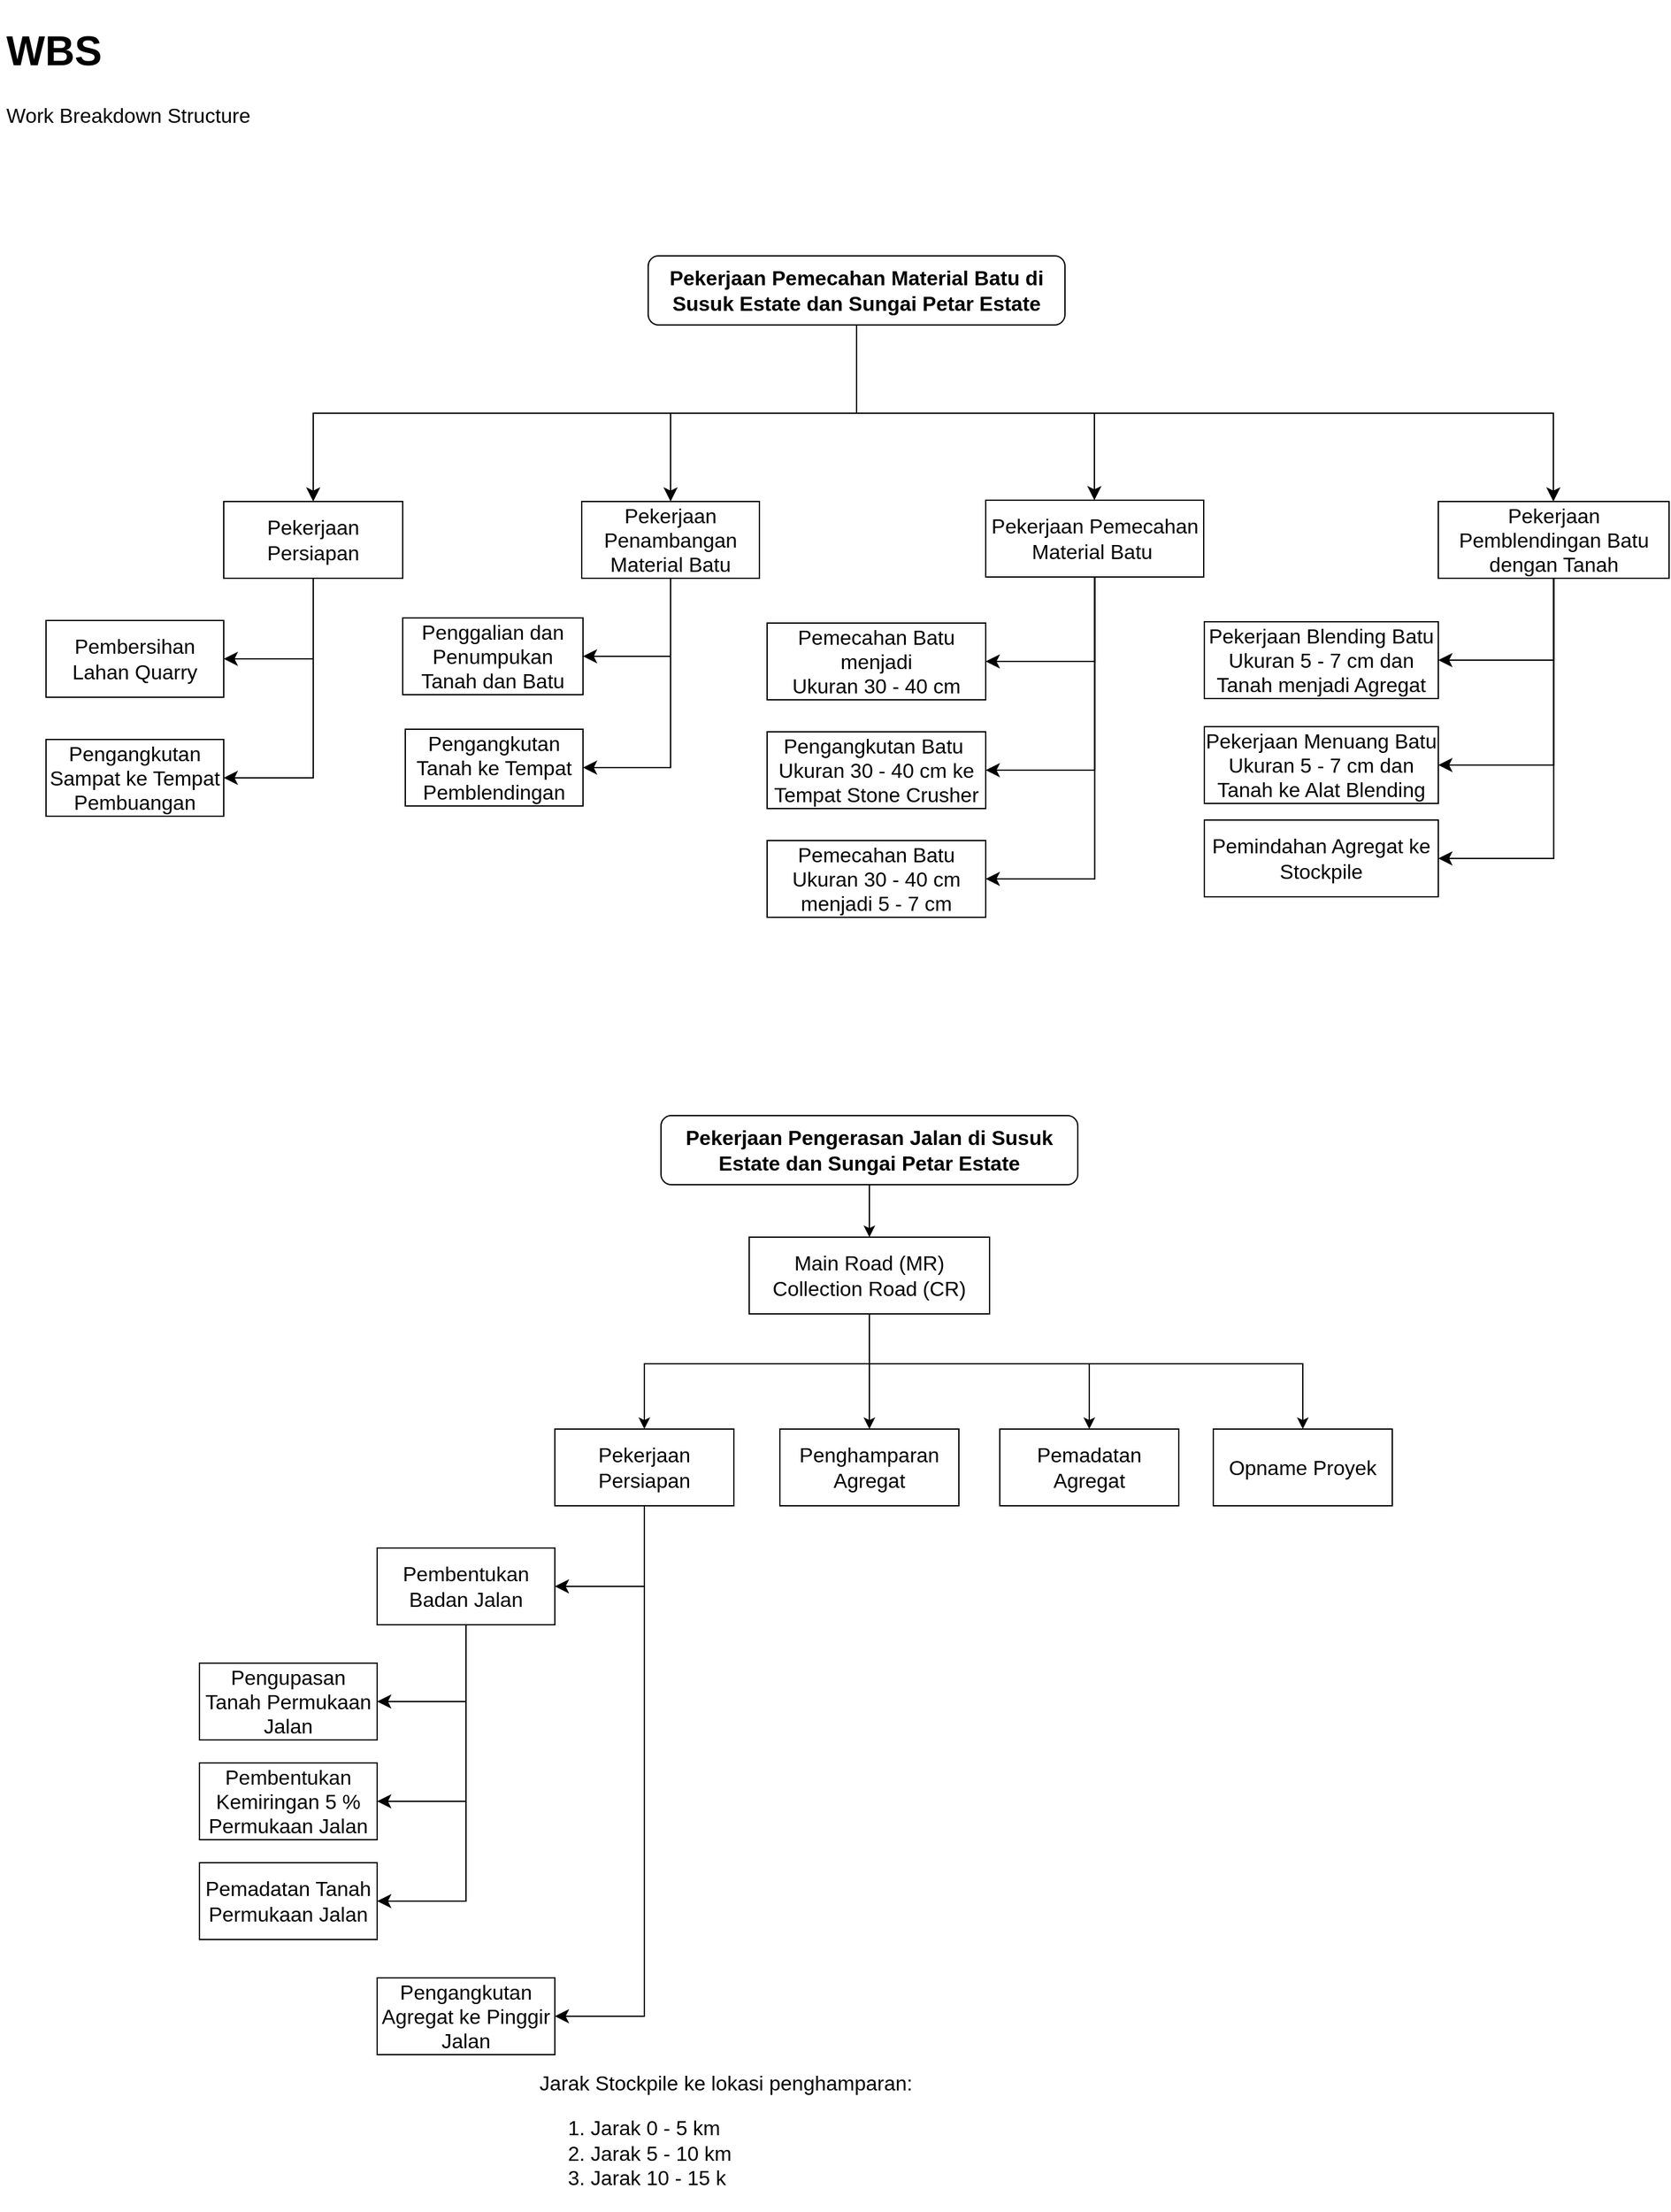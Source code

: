 <mxfile version="22.1.8" type="github">
  <diagram name="Halaman-1" id="wRBTEd7lniKcdnhh70Hd">
    <mxGraphModel dx="2698" dy="1391" grid="0" gridSize="10" guides="1" tooltips="1" connect="1" arrows="1" fold="1" page="0" pageScale="1" pageWidth="827" pageHeight="1169" math="0" shadow="0">
      <root>
        <mxCell id="0" />
        <mxCell id="1" parent="0" />
        <mxCell id="bTMUhpa-gcWHCfG6rpUr-60" style="edgeStyle=orthogonalEdgeStyle;shape=connector;rounded=0;orthogonalLoop=1;jettySize=auto;html=1;entryX=0.5;entryY=0;entryDx=0;entryDy=0;labelBackgroundColor=default;strokeColor=default;align=center;verticalAlign=middle;fontFamily=Helvetica;fontSize=12;fontColor=default;endArrow=classic;startSize=8;endSize=8;" parent="1" source="bTMUhpa-gcWHCfG6rpUr-1" target="bTMUhpa-gcWHCfG6rpUr-3" edge="1">
          <mxGeometry relative="1" as="geometry">
            <Array as="points">
              <mxPoint x="383" y="241" />
              <mxPoint x="-42" y="241" />
            </Array>
          </mxGeometry>
        </mxCell>
        <mxCell id="bTMUhpa-gcWHCfG6rpUr-61" style="edgeStyle=orthogonalEdgeStyle;shape=connector;rounded=0;orthogonalLoop=1;jettySize=auto;html=1;labelBackgroundColor=default;strokeColor=default;align=center;verticalAlign=middle;fontFamily=Helvetica;fontSize=12;fontColor=default;endArrow=classic;startSize=8;endSize=8;" parent="1" source="bTMUhpa-gcWHCfG6rpUr-1" target="bTMUhpa-gcWHCfG6rpUr-4" edge="1">
          <mxGeometry relative="1" as="geometry" />
        </mxCell>
        <mxCell id="bTMUhpa-gcWHCfG6rpUr-62" style="edgeStyle=orthogonalEdgeStyle;shape=connector;rounded=0;orthogonalLoop=1;jettySize=auto;html=1;labelBackgroundColor=default;strokeColor=default;align=center;verticalAlign=middle;fontFamily=Helvetica;fontSize=12;fontColor=default;endArrow=classic;startSize=8;endSize=8;" parent="1" source="bTMUhpa-gcWHCfG6rpUr-1" target="bTMUhpa-gcWHCfG6rpUr-5" edge="1">
          <mxGeometry relative="1" as="geometry">
            <Array as="points">
              <mxPoint x="383" y="241" />
              <mxPoint x="569" y="241" />
            </Array>
          </mxGeometry>
        </mxCell>
        <mxCell id="bTMUhpa-gcWHCfG6rpUr-63" style="edgeStyle=orthogonalEdgeStyle;shape=connector;rounded=0;orthogonalLoop=1;jettySize=auto;html=1;labelBackgroundColor=default;strokeColor=default;align=center;verticalAlign=middle;fontFamily=Helvetica;fontSize=12;fontColor=default;endArrow=classic;startSize=8;endSize=8;" parent="1" source="bTMUhpa-gcWHCfG6rpUr-1" target="bTMUhpa-gcWHCfG6rpUr-7" edge="1">
          <mxGeometry relative="1" as="geometry">
            <Array as="points">
              <mxPoint x="383" y="241" />
              <mxPoint x="928" y="241" />
            </Array>
          </mxGeometry>
        </mxCell>
        <mxCell id="bTMUhpa-gcWHCfG6rpUr-1" value="&lt;b&gt;Pekerjaan Pemecahan Material Batu di Susuk Estate dan Sungai Petar Estate&lt;/b&gt;" style="rounded=1;whiteSpace=wrap;html=1;fontSize=16;labelBackgroundColor=none;" parent="1" vertex="1">
          <mxGeometry x="220" y="118" width="326" height="54" as="geometry" />
        </mxCell>
        <mxCell id="bTMUhpa-gcWHCfG6rpUr-2" value="&lt;h1&gt;WBS&lt;/h1&gt;&lt;p&gt;Work Breakdown Structure&lt;/p&gt;" style="text;html=1;strokeColor=none;fillColor=none;spacing=5;spacingTop=-20;whiteSpace=wrap;overflow=hidden;rounded=0;fontSize=16;labelBackgroundColor=none;" parent="1" vertex="1">
          <mxGeometry x="-287" y="-72" width="299" height="105" as="geometry" />
        </mxCell>
        <mxCell id="bTMUhpa-gcWHCfG6rpUr-56" value="" style="group" parent="1" vertex="1" connectable="0">
          <mxGeometry x="-251" y="310" width="279" height="246" as="geometry" />
        </mxCell>
        <mxCell id="bTMUhpa-gcWHCfG6rpUr-3" value="Pekerjaan Persiapan" style="rounded=0;whiteSpace=wrap;html=1;fontSize=16;labelBackgroundColor=none;" parent="bTMUhpa-gcWHCfG6rpUr-56" vertex="1">
          <mxGeometry x="139" width="140" height="60" as="geometry" />
        </mxCell>
        <mxCell id="bTMUhpa-gcWHCfG6rpUr-8" value="Pembersihan Lahan Quarry" style="rounded=0;whiteSpace=wrap;html=1;fontSize=16;labelBackgroundColor=none;" parent="bTMUhpa-gcWHCfG6rpUr-56" vertex="1">
          <mxGeometry y="93" width="139" height="60" as="geometry" />
        </mxCell>
        <mxCell id="bTMUhpa-gcWHCfG6rpUr-38" style="edgeStyle=orthogonalEdgeStyle;shape=connector;rounded=0;orthogonalLoop=1;jettySize=auto;html=1;entryX=1;entryY=0.5;entryDx=0;entryDy=0;labelBackgroundColor=default;strokeColor=default;align=center;verticalAlign=middle;fontFamily=Helvetica;fontSize=12;fontColor=default;endArrow=classic;startSize=8;endSize=8;" parent="bTMUhpa-gcWHCfG6rpUr-56" source="bTMUhpa-gcWHCfG6rpUr-3" target="bTMUhpa-gcWHCfG6rpUr-8" edge="1">
          <mxGeometry relative="1" as="geometry" />
        </mxCell>
        <mxCell id="bTMUhpa-gcWHCfG6rpUr-9" value="Pengangkutan Sampat ke Tempat Pembuangan" style="rounded=0;whiteSpace=wrap;html=1;fontSize=16;labelBackgroundColor=none;" parent="bTMUhpa-gcWHCfG6rpUr-56" vertex="1">
          <mxGeometry y="186" width="139" height="60" as="geometry" />
        </mxCell>
        <mxCell id="bTMUhpa-gcWHCfG6rpUr-39" style="edgeStyle=orthogonalEdgeStyle;shape=connector;rounded=0;orthogonalLoop=1;jettySize=auto;html=1;entryX=1;entryY=0.5;entryDx=0;entryDy=0;labelBackgroundColor=default;strokeColor=default;align=center;verticalAlign=middle;fontFamily=Helvetica;fontSize=12;fontColor=default;endArrow=classic;startSize=8;endSize=8;" parent="bTMUhpa-gcWHCfG6rpUr-56" source="bTMUhpa-gcWHCfG6rpUr-3" target="bTMUhpa-gcWHCfG6rpUr-9" edge="1">
          <mxGeometry relative="1" as="geometry" />
        </mxCell>
        <mxCell id="bTMUhpa-gcWHCfG6rpUr-57" value="" style="group" parent="1" vertex="1" connectable="0">
          <mxGeometry x="28" y="310" width="509" height="238" as="geometry" />
        </mxCell>
        <mxCell id="bTMUhpa-gcWHCfG6rpUr-4" value="Pekerjaan Penambangan Material Batu" style="rounded=0;whiteSpace=wrap;html=1;fontSize=16;labelBackgroundColor=none;" parent="bTMUhpa-gcWHCfG6rpUr-57" vertex="1">
          <mxGeometry x="140" width="139" height="60" as="geometry" />
        </mxCell>
        <mxCell id="bTMUhpa-gcWHCfG6rpUr-10" value="Penggalian dan Penumpukan Tanah dan Batu" style="rounded=0;whiteSpace=wrap;html=1;fontSize=16;labelBackgroundColor=none;" parent="bTMUhpa-gcWHCfG6rpUr-57" vertex="1">
          <mxGeometry y="91" width="141" height="60" as="geometry" />
        </mxCell>
        <mxCell id="bTMUhpa-gcWHCfG6rpUr-41" style="edgeStyle=orthogonalEdgeStyle;shape=connector;rounded=0;orthogonalLoop=1;jettySize=auto;html=1;entryX=1;entryY=0.5;entryDx=0;entryDy=0;labelBackgroundColor=default;strokeColor=default;align=center;verticalAlign=middle;fontFamily=Helvetica;fontSize=12;fontColor=default;endArrow=classic;startSize=8;endSize=8;" parent="bTMUhpa-gcWHCfG6rpUr-57" source="bTMUhpa-gcWHCfG6rpUr-4" target="bTMUhpa-gcWHCfG6rpUr-10" edge="1">
          <mxGeometry relative="1" as="geometry" />
        </mxCell>
        <mxCell id="bTMUhpa-gcWHCfG6rpUr-11" value="Pengangkutan Tanah ke Tempat Pemblendingan" style="rounded=0;whiteSpace=wrap;html=1;fontSize=16;labelBackgroundColor=none;" parent="bTMUhpa-gcWHCfG6rpUr-57" vertex="1">
          <mxGeometry x="2" y="178" width="139" height="60" as="geometry" />
        </mxCell>
        <mxCell id="bTMUhpa-gcWHCfG6rpUr-40" style="edgeStyle=orthogonalEdgeStyle;shape=connector;rounded=0;orthogonalLoop=1;jettySize=auto;html=1;entryX=1;entryY=0.5;entryDx=0;entryDy=0;labelBackgroundColor=default;strokeColor=default;align=center;verticalAlign=middle;fontFamily=Helvetica;fontSize=12;fontColor=default;endArrow=classic;startSize=8;endSize=8;" parent="bTMUhpa-gcWHCfG6rpUr-57" source="bTMUhpa-gcWHCfG6rpUr-4" target="bTMUhpa-gcWHCfG6rpUr-11" edge="1">
          <mxGeometry relative="1" as="geometry" />
        </mxCell>
        <mxCell id="bTMUhpa-gcWHCfG6rpUr-58" value="" style="group" parent="1" vertex="1" connectable="0">
          <mxGeometry x="313" y="309" width="341.5" height="326" as="geometry" />
        </mxCell>
        <mxCell id="bTMUhpa-gcWHCfG6rpUr-5" value="Pekerjaan Pemecahan Material Batu&amp;nbsp;" style="rounded=0;whiteSpace=wrap;html=1;fontSize=16;labelBackgroundColor=none;" parent="bTMUhpa-gcWHCfG6rpUr-58" vertex="1">
          <mxGeometry x="171" width="170.5" height="60" as="geometry" />
        </mxCell>
        <mxCell id="bTMUhpa-gcWHCfG6rpUr-12" value="Pemecahan Batu menjadi &lt;br&gt;Ukuran 30 - 40 cm" style="rounded=0;whiteSpace=wrap;html=1;fontSize=16;labelBackgroundColor=none;" parent="bTMUhpa-gcWHCfG6rpUr-58" vertex="1">
          <mxGeometry y="96" width="171" height="60" as="geometry" />
        </mxCell>
        <mxCell id="bTMUhpa-gcWHCfG6rpUr-43" style="edgeStyle=orthogonalEdgeStyle;shape=connector;rounded=0;orthogonalLoop=1;jettySize=auto;html=1;entryX=1;entryY=0.5;entryDx=0;entryDy=0;labelBackgroundColor=default;strokeColor=default;align=center;verticalAlign=middle;fontFamily=Helvetica;fontSize=12;fontColor=default;endArrow=classic;startSize=8;endSize=8;exitX=0.5;exitY=1;exitDx=0;exitDy=0;" parent="bTMUhpa-gcWHCfG6rpUr-58" source="bTMUhpa-gcWHCfG6rpUr-5" target="bTMUhpa-gcWHCfG6rpUr-12" edge="1">
          <mxGeometry relative="1" as="geometry">
            <Array as="points">
              <mxPoint x="255.75" y="126" />
            </Array>
          </mxGeometry>
        </mxCell>
        <mxCell id="bTMUhpa-gcWHCfG6rpUr-13" value="Pengangkutan Batu&amp;nbsp; Ukuran 30 - 40 cm ke Tempat Stone Crusher" style="rounded=0;whiteSpace=wrap;html=1;fontSize=16;labelBackgroundColor=none;" parent="bTMUhpa-gcWHCfG6rpUr-58" vertex="1">
          <mxGeometry y="181" width="171" height="60" as="geometry" />
        </mxCell>
        <mxCell id="bTMUhpa-gcWHCfG6rpUr-42" style="edgeStyle=orthogonalEdgeStyle;shape=connector;rounded=0;orthogonalLoop=1;jettySize=auto;html=1;entryX=1;entryY=0.5;entryDx=0;entryDy=0;labelBackgroundColor=default;strokeColor=default;align=center;verticalAlign=middle;fontFamily=Helvetica;fontSize=12;fontColor=default;endArrow=classic;startSize=8;endSize=8;" parent="bTMUhpa-gcWHCfG6rpUr-58" source="bTMUhpa-gcWHCfG6rpUr-5" target="bTMUhpa-gcWHCfG6rpUr-13" edge="1">
          <mxGeometry relative="1" as="geometry">
            <Array as="points">
              <mxPoint x="256.75" y="211" />
            </Array>
          </mxGeometry>
        </mxCell>
        <mxCell id="bTMUhpa-gcWHCfG6rpUr-14" value="Pemecahan Batu Ukuran 30 - 40 cm menjadi 5 - 7 cm" style="rounded=0;whiteSpace=wrap;html=1;fontSize=16;labelBackgroundColor=none;" parent="bTMUhpa-gcWHCfG6rpUr-58" vertex="1">
          <mxGeometry y="266" width="171" height="60" as="geometry" />
        </mxCell>
        <mxCell id="bTMUhpa-gcWHCfG6rpUr-44" style="edgeStyle=orthogonalEdgeStyle;shape=connector;rounded=0;orthogonalLoop=1;jettySize=auto;html=1;entryX=1;entryY=0.5;entryDx=0;entryDy=0;labelBackgroundColor=default;strokeColor=default;align=center;verticalAlign=middle;fontFamily=Helvetica;fontSize=12;fontColor=default;endArrow=classic;startSize=8;endSize=8;" parent="bTMUhpa-gcWHCfG6rpUr-58" source="bTMUhpa-gcWHCfG6rpUr-5" target="bTMUhpa-gcWHCfG6rpUr-14" edge="1">
          <mxGeometry relative="1" as="geometry">
            <Array as="points">
              <mxPoint x="256.75" y="296" />
            </Array>
          </mxGeometry>
        </mxCell>
        <mxCell id="bTMUhpa-gcWHCfG6rpUr-59" value="" style="group" parent="1" vertex="1" connectable="0">
          <mxGeometry x="655" y="310" width="363.5" height="309" as="geometry" />
        </mxCell>
        <mxCell id="bTMUhpa-gcWHCfG6rpUr-7" value="Pekerjaan Pemblendingan Batu dengan Tanah" style="rounded=0;whiteSpace=wrap;html=1;fontSize=16;labelBackgroundColor=none;" parent="bTMUhpa-gcWHCfG6rpUr-59" vertex="1">
          <mxGeometry x="183" width="180.5" height="60" as="geometry" />
        </mxCell>
        <mxCell id="bTMUhpa-gcWHCfG6rpUr-15" value="Pekerjaan Menuang Batu Ukuran 5 - 7 cm dan Tanah ke Alat Blending" style="rounded=0;whiteSpace=wrap;html=1;fontSize=16;labelBackgroundColor=none;" parent="bTMUhpa-gcWHCfG6rpUr-59" vertex="1">
          <mxGeometry y="176" width="183" height="60" as="geometry" />
        </mxCell>
        <mxCell id="bTMUhpa-gcWHCfG6rpUr-53" style="edgeStyle=orthogonalEdgeStyle;shape=connector;rounded=0;orthogonalLoop=1;jettySize=auto;html=1;entryX=1;entryY=0.5;entryDx=0;entryDy=0;labelBackgroundColor=default;strokeColor=default;align=center;verticalAlign=middle;fontFamily=Helvetica;fontSize=12;fontColor=default;endArrow=classic;startSize=8;endSize=8;" parent="bTMUhpa-gcWHCfG6rpUr-59" source="bTMUhpa-gcWHCfG6rpUr-7" target="bTMUhpa-gcWHCfG6rpUr-15" edge="1">
          <mxGeometry relative="1" as="geometry">
            <Array as="points">
              <mxPoint x="273" y="206" />
            </Array>
          </mxGeometry>
        </mxCell>
        <mxCell id="bTMUhpa-gcWHCfG6rpUr-16" value="Pekerjaan Blending Batu Ukuran 5 - 7 cm dan Tanah menjadi Agregat" style="rounded=0;whiteSpace=wrap;html=1;fontSize=16;labelBackgroundColor=none;" parent="bTMUhpa-gcWHCfG6rpUr-59" vertex="1">
          <mxGeometry y="94" width="183" height="60" as="geometry" />
        </mxCell>
        <mxCell id="bTMUhpa-gcWHCfG6rpUr-52" style="edgeStyle=orthogonalEdgeStyle;shape=connector;rounded=0;orthogonalLoop=1;jettySize=auto;html=1;entryX=1;entryY=0.5;entryDx=0;entryDy=0;labelBackgroundColor=default;strokeColor=default;align=center;verticalAlign=middle;fontFamily=Helvetica;fontSize=12;fontColor=default;endArrow=classic;startSize=8;endSize=8;exitX=0.5;exitY=1;exitDx=0;exitDy=0;" parent="bTMUhpa-gcWHCfG6rpUr-59" source="bTMUhpa-gcWHCfG6rpUr-7" target="bTMUhpa-gcWHCfG6rpUr-16" edge="1">
          <mxGeometry relative="1" as="geometry" />
        </mxCell>
        <mxCell id="bTMUhpa-gcWHCfG6rpUr-17" value="Pemindahan Agregat ke Stockpile" style="rounded=0;whiteSpace=wrap;html=1;fontSize=16;labelBackgroundColor=none;" parent="bTMUhpa-gcWHCfG6rpUr-59" vertex="1">
          <mxGeometry y="249" width="183" height="60" as="geometry" />
        </mxCell>
        <mxCell id="bTMUhpa-gcWHCfG6rpUr-55" style="edgeStyle=orthogonalEdgeStyle;shape=connector;rounded=0;orthogonalLoop=1;jettySize=auto;html=1;entryX=1;entryY=0.5;entryDx=0;entryDy=0;labelBackgroundColor=default;strokeColor=default;align=center;verticalAlign=middle;fontFamily=Helvetica;fontSize=12;fontColor=default;endArrow=classic;startSize=8;endSize=8;" parent="bTMUhpa-gcWHCfG6rpUr-59" source="bTMUhpa-gcWHCfG6rpUr-7" target="bTMUhpa-gcWHCfG6rpUr-17" edge="1">
          <mxGeometry relative="1" as="geometry">
            <Array as="points">
              <mxPoint x="273" y="279" />
            </Array>
          </mxGeometry>
        </mxCell>
        <mxCell id="neBbDCDWTIxOI-QCU2kK-6" style="edgeStyle=orthogonalEdgeStyle;rounded=0;orthogonalLoop=1;jettySize=auto;html=1;" edge="1" parent="1" source="bTMUhpa-gcWHCfG6rpUr-64" target="neBbDCDWTIxOI-QCU2kK-5">
          <mxGeometry relative="1" as="geometry" />
        </mxCell>
        <mxCell id="bTMUhpa-gcWHCfG6rpUr-64" value="&lt;b&gt;Pekerjaan Pengerasan Jalan di Susuk Estate dan Sungai Petar Estate&lt;br&gt;&lt;/b&gt;" style="rounded=1;whiteSpace=wrap;html=1;fontSize=16;labelBackgroundColor=none;" parent="1" vertex="1">
          <mxGeometry x="230" y="790" width="326" height="54" as="geometry" />
        </mxCell>
        <mxCell id="bTMUhpa-gcWHCfG6rpUr-82" value="" style="group" parent="1" vertex="1" connectable="0">
          <mxGeometry x="-131" y="1035" width="608" height="611" as="geometry" />
        </mxCell>
        <mxCell id="bTMUhpa-gcWHCfG6rpUr-66" value="Pekerjaan Persiapan" style="rounded=0;whiteSpace=wrap;html=1;fontSize=16;labelBackgroundColor=none;" parent="bTMUhpa-gcWHCfG6rpUr-82" vertex="1">
          <mxGeometry x="278" width="140" height="60" as="geometry" />
        </mxCell>
        <mxCell id="bTMUhpa-gcWHCfG6rpUr-67" value="Pembentukan Badan Jalan" style="rounded=0;whiteSpace=wrap;html=1;fontSize=16;labelBackgroundColor=none;" parent="bTMUhpa-gcWHCfG6rpUr-82" vertex="1">
          <mxGeometry x="139" y="93" width="139" height="60" as="geometry" />
        </mxCell>
        <mxCell id="bTMUhpa-gcWHCfG6rpUr-68" style="edgeStyle=orthogonalEdgeStyle;shape=connector;rounded=0;orthogonalLoop=1;jettySize=auto;html=1;entryX=1;entryY=0.5;entryDx=0;entryDy=0;labelBackgroundColor=default;strokeColor=default;align=center;verticalAlign=middle;fontFamily=Helvetica;fontSize=12;fontColor=default;endArrow=classic;startSize=8;endSize=8;" parent="bTMUhpa-gcWHCfG6rpUr-82" source="bTMUhpa-gcWHCfG6rpUr-66" target="bTMUhpa-gcWHCfG6rpUr-67" edge="1">
          <mxGeometry relative="1" as="geometry" />
        </mxCell>
        <mxCell id="bTMUhpa-gcWHCfG6rpUr-71" value="Pengupasan Tanah Permukaan Jalan" style="rounded=0;whiteSpace=wrap;html=1;fontSize=16;labelBackgroundColor=none;" parent="bTMUhpa-gcWHCfG6rpUr-82" vertex="1">
          <mxGeometry y="183" width="139" height="60" as="geometry" />
        </mxCell>
        <mxCell id="bTMUhpa-gcWHCfG6rpUr-74" style="edgeStyle=orthogonalEdgeStyle;shape=connector;rounded=0;orthogonalLoop=1;jettySize=auto;html=1;entryX=1;entryY=0.5;entryDx=0;entryDy=0;labelBackgroundColor=default;strokeColor=default;align=center;verticalAlign=middle;fontFamily=Helvetica;fontSize=12;fontColor=default;endArrow=classic;startSize=8;endSize=8;" parent="bTMUhpa-gcWHCfG6rpUr-82" source="bTMUhpa-gcWHCfG6rpUr-67" target="bTMUhpa-gcWHCfG6rpUr-71" edge="1">
          <mxGeometry relative="1" as="geometry" />
        </mxCell>
        <mxCell id="bTMUhpa-gcWHCfG6rpUr-72" value="Pembentukan Kemiringan 5 % Permukaan Jalan" style="rounded=0;whiteSpace=wrap;html=1;fontSize=16;labelBackgroundColor=none;" parent="bTMUhpa-gcWHCfG6rpUr-82" vertex="1">
          <mxGeometry y="261" width="139" height="60" as="geometry" />
        </mxCell>
        <mxCell id="bTMUhpa-gcWHCfG6rpUr-75" style="edgeStyle=orthogonalEdgeStyle;shape=connector;rounded=0;orthogonalLoop=1;jettySize=auto;html=1;entryX=1;entryY=0.5;entryDx=0;entryDy=0;labelBackgroundColor=default;strokeColor=default;align=center;verticalAlign=middle;fontFamily=Helvetica;fontSize=12;fontColor=default;endArrow=classic;startSize=8;endSize=8;" parent="bTMUhpa-gcWHCfG6rpUr-82" source="bTMUhpa-gcWHCfG6rpUr-67" target="bTMUhpa-gcWHCfG6rpUr-72" edge="1">
          <mxGeometry relative="1" as="geometry" />
        </mxCell>
        <mxCell id="bTMUhpa-gcWHCfG6rpUr-73" value="Pemadatan Tanah Permukaan Jalan" style="rounded=0;whiteSpace=wrap;html=1;fontSize=16;labelBackgroundColor=none;" parent="bTMUhpa-gcWHCfG6rpUr-82" vertex="1">
          <mxGeometry y="339" width="139" height="60" as="geometry" />
        </mxCell>
        <mxCell id="bTMUhpa-gcWHCfG6rpUr-76" style="edgeStyle=orthogonalEdgeStyle;shape=connector;rounded=0;orthogonalLoop=1;jettySize=auto;html=1;entryX=1;entryY=0.5;entryDx=0;entryDy=0;labelBackgroundColor=default;strokeColor=default;align=center;verticalAlign=middle;fontFamily=Helvetica;fontSize=12;fontColor=default;endArrow=classic;startSize=8;endSize=8;" parent="bTMUhpa-gcWHCfG6rpUr-82" source="bTMUhpa-gcWHCfG6rpUr-67" target="bTMUhpa-gcWHCfG6rpUr-73" edge="1">
          <mxGeometry relative="1" as="geometry" />
        </mxCell>
        <mxCell id="bTMUhpa-gcWHCfG6rpUr-77" value="Pengangkutan Agregat ke Pinggir Jalan" style="rounded=0;whiteSpace=wrap;html=1;fontSize=16;labelBackgroundColor=none;" parent="bTMUhpa-gcWHCfG6rpUr-82" vertex="1">
          <mxGeometry x="139" y="429" width="139" height="60" as="geometry" />
        </mxCell>
        <mxCell id="bTMUhpa-gcWHCfG6rpUr-81" value="&lt;font style=&quot;font-size: 16px;&quot;&gt;Jarak Stockpile ke lokasi penghamparan:&lt;br&gt;&lt;ol&gt;&lt;li&gt;&lt;font style=&quot;font-size: 16px;&quot;&gt;Jarak 0 - 5 km&lt;/font&gt;&lt;/li&gt;&lt;li&gt;&lt;font style=&quot;font-size: 16px;&quot;&gt;Jarak 5 - 10 km&lt;/font&gt;&lt;/li&gt;&lt;li&gt;&lt;font style=&quot;font-size: 16px;&quot;&gt;Jarak 10 - 15 k&lt;/font&gt;&lt;/li&gt;&lt;/ol&gt;&lt;/font&gt;" style="text;html=1;strokeColor=none;fillColor=none;align=left;verticalAlign=middle;whiteSpace=wrap;rounded=0;fontSize=12;fontFamily=Helvetica;fontColor=default;" parent="bTMUhpa-gcWHCfG6rpUr-82" vertex="1">
          <mxGeometry x="264" y="501" width="344" height="110" as="geometry" />
        </mxCell>
        <mxCell id="bTMUhpa-gcWHCfG6rpUr-80" style="edgeStyle=orthogonalEdgeStyle;shape=connector;rounded=0;orthogonalLoop=1;jettySize=auto;html=1;entryX=1;entryY=0.5;entryDx=0;entryDy=0;labelBackgroundColor=default;strokeColor=default;align=center;verticalAlign=middle;fontFamily=Helvetica;fontSize=12;fontColor=default;endArrow=classic;startSize=8;endSize=8;" parent="bTMUhpa-gcWHCfG6rpUr-82" source="bTMUhpa-gcWHCfG6rpUr-66" target="bTMUhpa-gcWHCfG6rpUr-77" edge="1">
          <mxGeometry relative="1" as="geometry" />
        </mxCell>
        <mxCell id="bTMUhpa-gcWHCfG6rpUr-104" value="Penghamparan Agregat" style="rounded=0;whiteSpace=wrap;html=1;fontSize=16;labelBackgroundColor=none;" parent="1" vertex="1">
          <mxGeometry x="323" y="1035" width="140" height="60" as="geometry" />
        </mxCell>
        <mxCell id="bTMUhpa-gcWHCfG6rpUr-105" value="Pemadatan Agregat" style="rounded=0;whiteSpace=wrap;html=1;fontSize=16;labelBackgroundColor=none;" parent="1" vertex="1">
          <mxGeometry x="495" y="1035" width="140" height="60" as="geometry" />
        </mxCell>
        <mxCell id="bTMUhpa-gcWHCfG6rpUr-106" value="Opname Proyek" style="rounded=0;whiteSpace=wrap;html=1;fontSize=16;labelBackgroundColor=none;" parent="1" vertex="1">
          <mxGeometry x="662" y="1035" width="140" height="60" as="geometry" />
        </mxCell>
        <mxCell id="neBbDCDWTIxOI-QCU2kK-7" style="edgeStyle=orthogonalEdgeStyle;rounded=0;orthogonalLoop=1;jettySize=auto;html=1;" edge="1" parent="1" source="neBbDCDWTIxOI-QCU2kK-5" target="bTMUhpa-gcWHCfG6rpUr-104">
          <mxGeometry relative="1" as="geometry" />
        </mxCell>
        <mxCell id="neBbDCDWTIxOI-QCU2kK-8" style="edgeStyle=orthogonalEdgeStyle;rounded=0;orthogonalLoop=1;jettySize=auto;html=1;entryX=0.5;entryY=0;entryDx=0;entryDy=0;" edge="1" parent="1" source="neBbDCDWTIxOI-QCU2kK-5" target="bTMUhpa-gcWHCfG6rpUr-66">
          <mxGeometry relative="1" as="geometry">
            <Array as="points">
              <mxPoint x="393" y="984" />
              <mxPoint x="217" y="984" />
            </Array>
          </mxGeometry>
        </mxCell>
        <mxCell id="neBbDCDWTIxOI-QCU2kK-9" style="edgeStyle=orthogonalEdgeStyle;rounded=0;orthogonalLoop=1;jettySize=auto;html=1;entryX=0.5;entryY=0;entryDx=0;entryDy=0;" edge="1" parent="1" source="neBbDCDWTIxOI-QCU2kK-5" target="bTMUhpa-gcWHCfG6rpUr-105">
          <mxGeometry relative="1" as="geometry">
            <Array as="points">
              <mxPoint x="393" y="984" />
              <mxPoint x="565" y="984" />
            </Array>
          </mxGeometry>
        </mxCell>
        <mxCell id="neBbDCDWTIxOI-QCU2kK-10" style="edgeStyle=orthogonalEdgeStyle;rounded=0;orthogonalLoop=1;jettySize=auto;html=1;entryX=0.5;entryY=0;entryDx=0;entryDy=0;" edge="1" parent="1" source="neBbDCDWTIxOI-QCU2kK-5" target="bTMUhpa-gcWHCfG6rpUr-106">
          <mxGeometry relative="1" as="geometry">
            <Array as="points">
              <mxPoint x="393" y="984" />
              <mxPoint x="732" y="984" />
            </Array>
          </mxGeometry>
        </mxCell>
        <mxCell id="neBbDCDWTIxOI-QCU2kK-5" value="Main Road (MR)&lt;br&gt;Collection Road (CR)" style="rounded=0;whiteSpace=wrap;html=1;fontSize=16;labelBackgroundColor=none;" vertex="1" parent="1">
          <mxGeometry x="299" y="885" width="188" height="60" as="geometry" />
        </mxCell>
      </root>
    </mxGraphModel>
  </diagram>
</mxfile>
